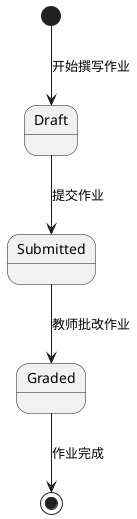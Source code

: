 @startuml
[*] --> Draft: 开始撰写作业
Draft --> Submitted: 提交作业
Submitted --> Graded: 教师批改作业
Graded --> [*]: 作业完成

@enduml
